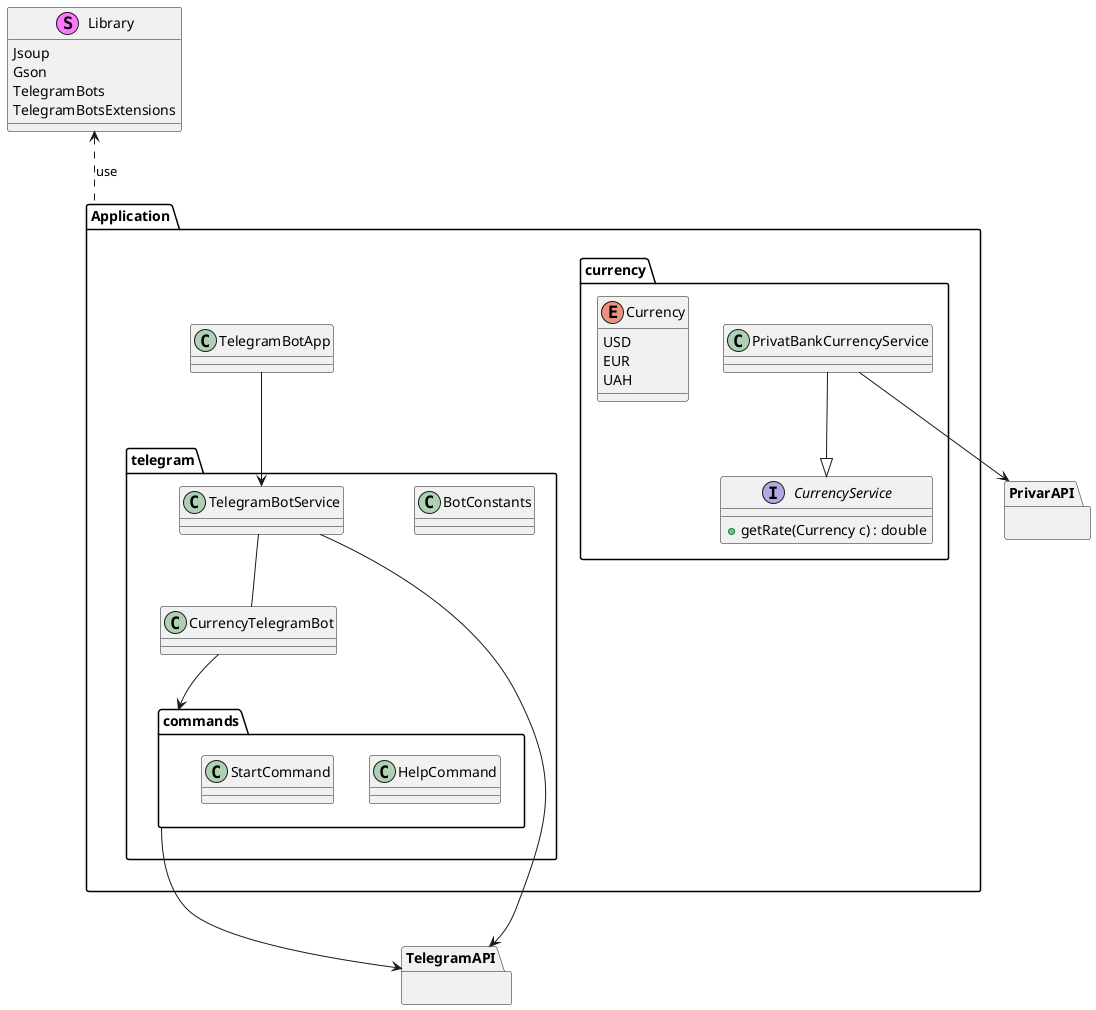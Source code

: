 @startuml

stereotype "Library"{
    Jsoup
    Gson
    TelegramBots
    TelegramBotsExtensions
}

"Library" <.. "Application" : use
package "TelegramAPI"{
}
package "PrivarAPI"{
}

package "Application"{
    class TelegramBotApp

    package "currency"{

        interface CurrencyService{
            + getRate(Currency c) : double
        }

        class PrivatBankCurrencyService

        enum Currency{
            USD
            EUR
            UAH
        }

        PrivatBankCurrencyService --|> CurrencyService
        PrivatBankCurrencyService --> "PrivarAPI"
    }

    package "telegram"{
        class BotConstants
        class TelegramBotService
        class CurrencyTelegramBot
        package "commands"{
            class HelpCommand
            class StartCommand
        }

        TelegramBotService --> "TelegramAPI"
        TelegramBotService -- CurrencyTelegramBot
        CurrencyTelegramBot --> "commands"
        "commands" --> "TelegramAPI"
    }

    TelegramBotApp --> TelegramBotService

}

@enduml